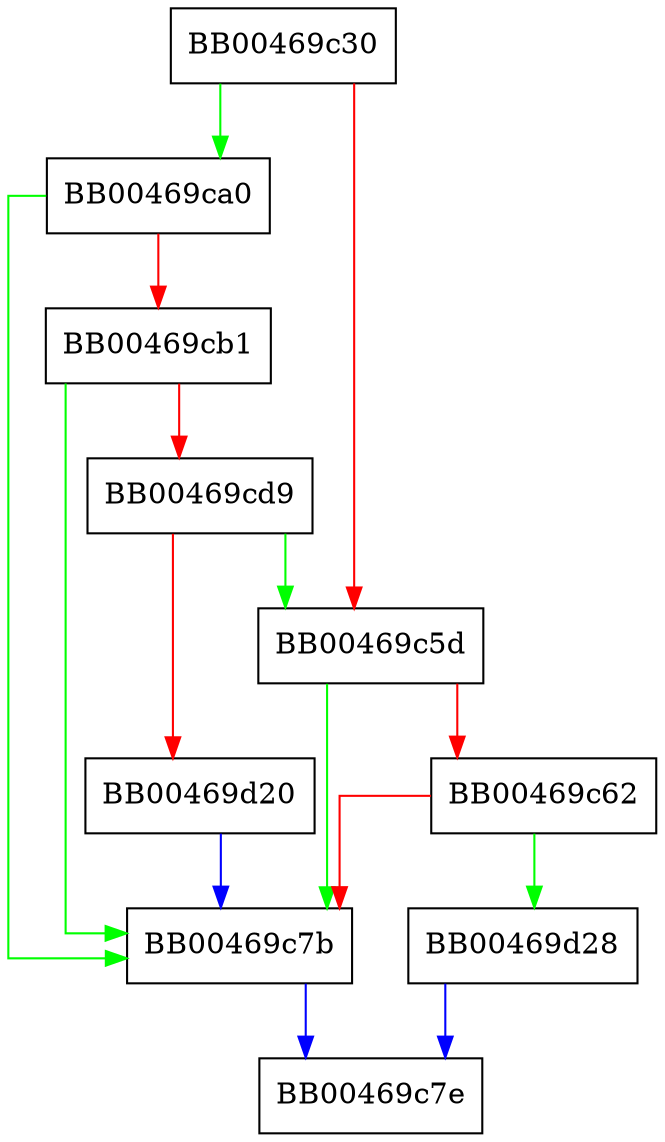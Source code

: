 digraph do_X509_sign {
  node [shape="box"];
  graph [splines=ortho];
  BB00469c30 -> BB00469ca0 [color="green"];
  BB00469c30 -> BB00469c5d [color="red"];
  BB00469c5d -> BB00469c7b [color="green"];
  BB00469c5d -> BB00469c62 [color="red"];
  BB00469c62 -> BB00469d28 [color="green"];
  BB00469c62 -> BB00469c7b [color="red"];
  BB00469c7b -> BB00469c7e [color="blue"];
  BB00469ca0 -> BB00469c7b [color="green"];
  BB00469ca0 -> BB00469cb1 [color="red"];
  BB00469cb1 -> BB00469c7b [color="green"];
  BB00469cb1 -> BB00469cd9 [color="red"];
  BB00469cd9 -> BB00469c5d [color="green"];
  BB00469cd9 -> BB00469d20 [color="red"];
  BB00469d20 -> BB00469c7b [color="blue"];
  BB00469d28 -> BB00469c7e [color="blue"];
}